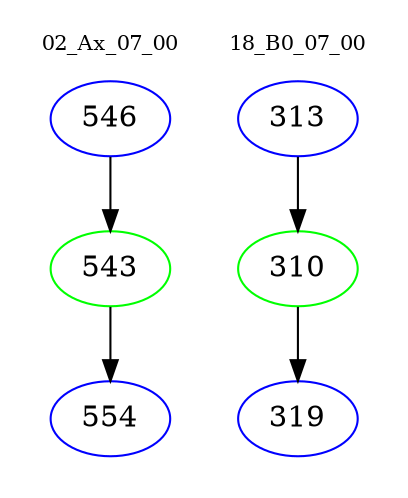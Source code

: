 digraph{
subgraph cluster_0 {
color = white
label = "02_Ax_07_00";
fontsize=10;
T0_546 [label="546", color="blue"]
T0_546 -> T0_543 [color="black"]
T0_543 [label="543", color="green"]
T0_543 -> T0_554 [color="black"]
T0_554 [label="554", color="blue"]
}
subgraph cluster_1 {
color = white
label = "18_B0_07_00";
fontsize=10;
T1_313 [label="313", color="blue"]
T1_313 -> T1_310 [color="black"]
T1_310 [label="310", color="green"]
T1_310 -> T1_319 [color="black"]
T1_319 [label="319", color="blue"]
}
}
